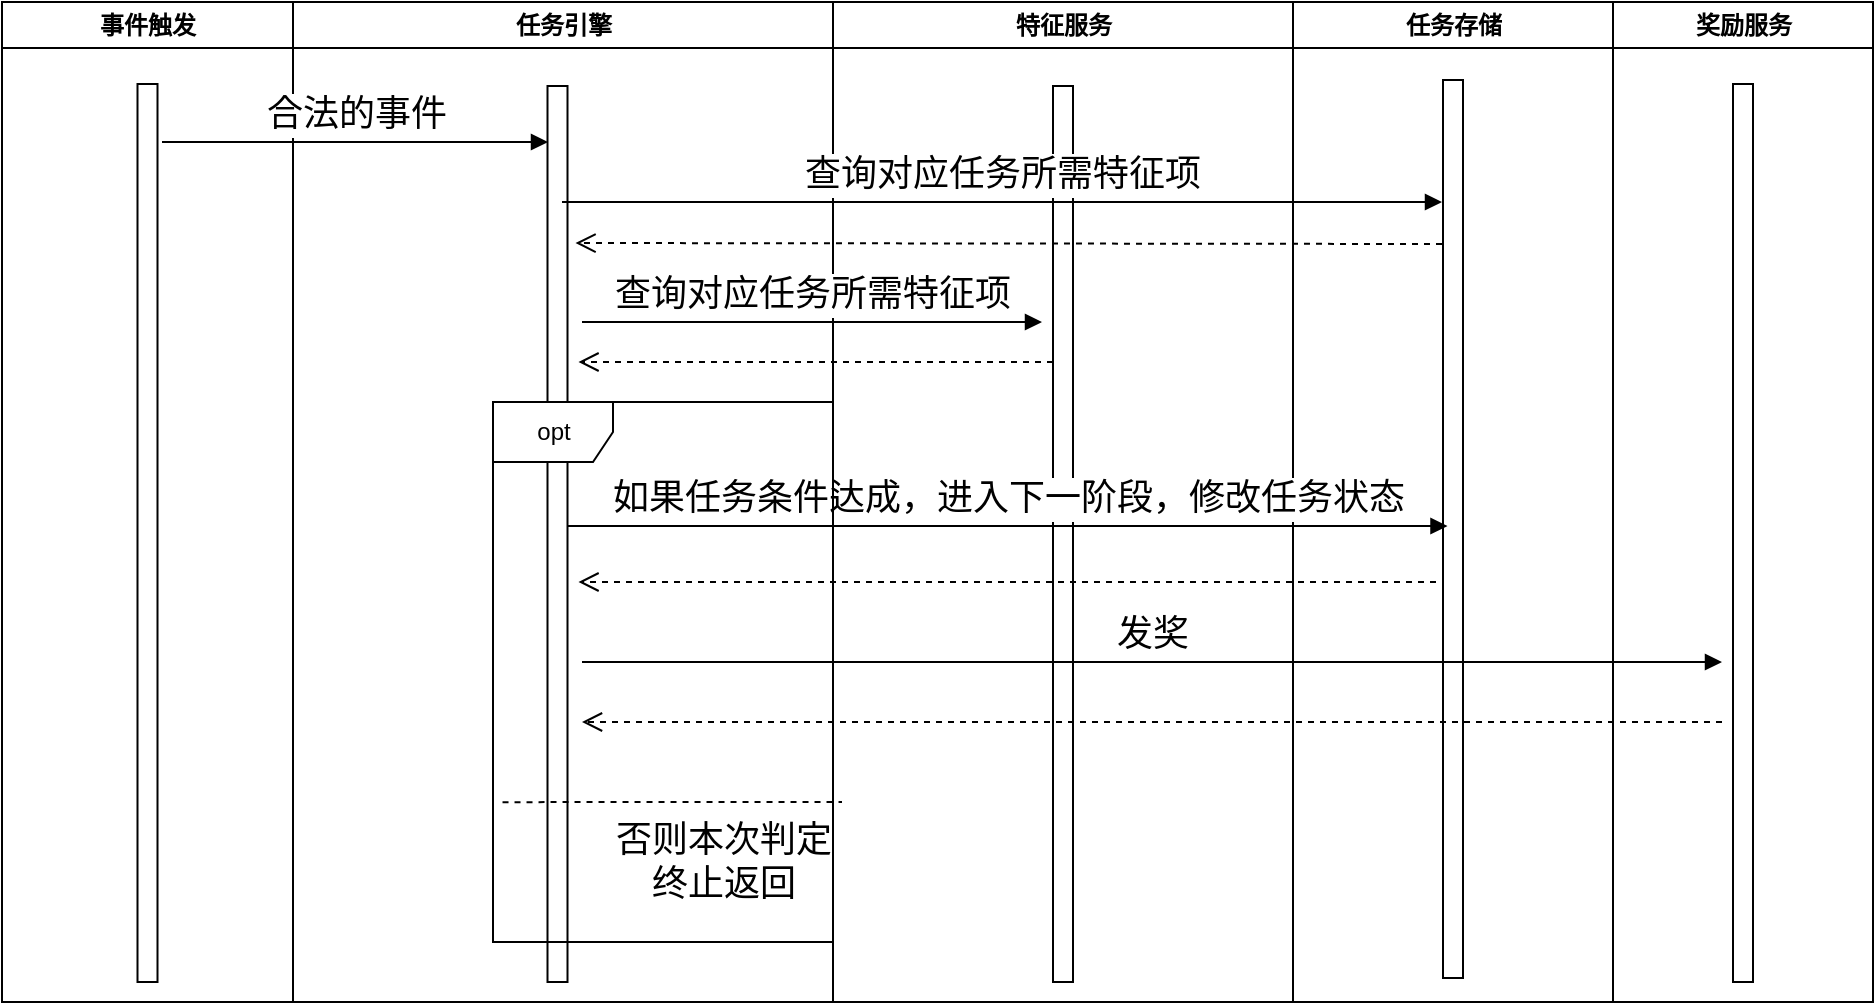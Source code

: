 <mxfile version="14.7.3" type="github"><diagram name="Page-1" id="e7e014a7-5840-1c2e-5031-d8a46d1fe8dd"><mxGraphModel dx="3636" dy="843" grid="1" gridSize="10" guides="1" tooltips="1" connect="1" arrows="1" fold="1" page="1" pageScale="1" pageWidth="1169" pageHeight="826" background="#ffffff" math="0" shadow="0"><root><mxCell id="0"/><mxCell id="1" parent="0"/><mxCell id="qErVUVgIJd7aXoGyfPhQ-16" value="特征服务" style="swimlane;whiteSpace=wrap;startSize=23;" vertex="1" parent="1"><mxGeometry x="-1854.5" y="150" width="230" height="500" as="geometry"/></mxCell><mxCell id="qErVUVgIJd7aXoGyfPhQ-17" value="" style="html=1;points=[];perimeter=orthogonalPerimeter;" vertex="1" parent="qErVUVgIJd7aXoGyfPhQ-16"><mxGeometry x="110" y="42" width="10" height="448" as="geometry"/></mxCell><mxCell id="qErVUVgIJd7aXoGyfPhQ-41" value="" style="html=1;verticalAlign=bottom;endArrow=open;dashed=1;endSize=8;" edge="1" parent="qErVUVgIJd7aXoGyfPhQ-16"><mxGeometry relative="1" as="geometry"><mxPoint x="110" y="180" as="sourcePoint"/><mxPoint x="-127.25" y="180" as="targetPoint"/></mxGeometry></mxCell><mxCell id="qErVUVgIJd7aXoGyfPhQ-49" value="" style="html=1;verticalAlign=bottom;endArrow=open;dashed=1;endSize=8;exitX=-0.35;exitY=0.559;exitDx=0;exitDy=0;exitPerimeter=0;" edge="1" parent="qErVUVgIJd7aXoGyfPhQ-16" source="qErVUVgIJd7aXoGyfPhQ-19"><mxGeometry relative="1" as="geometry"><mxPoint x="320" y="290" as="sourcePoint"/><mxPoint x="-127.25" y="290" as="targetPoint"/></mxGeometry></mxCell><mxCell id="qErVUVgIJd7aXoGyfPhQ-18" value="任务存储" style="swimlane;whiteSpace=wrap" vertex="1" parent="1"><mxGeometry x="-1624.5" y="150" width="160" height="500" as="geometry"/></mxCell><mxCell id="qErVUVgIJd7aXoGyfPhQ-19" value="" style="html=1;points=[];perimeter=orthogonalPerimeter;" vertex="1" parent="qErVUVgIJd7aXoGyfPhQ-18"><mxGeometry x="75" y="39" width="10" height="449" as="geometry"/></mxCell><mxCell id="qErVUVgIJd7aXoGyfPhQ-42" value="&lt;span style=&quot;font-size: 18px&quot;&gt;如果任务条件达成，进入下一阶段，修改任务状态&lt;/span&gt;" style="html=1;verticalAlign=bottom;endArrow=block;" edge="1" parent="qErVUVgIJd7aXoGyfPhQ-18"><mxGeometry width="80" relative="1" as="geometry"><mxPoint x="-362.75" y="262" as="sourcePoint"/><mxPoint x="77.25" y="262" as="targetPoint"/></mxGeometry></mxCell><mxCell id="qErVUVgIJd7aXoGyfPhQ-20" value="奖励服务" style="swimlane;whiteSpace=wrap" vertex="1" parent="1"><mxGeometry x="-1464.5" y="150" width="130" height="500" as="geometry"/></mxCell><mxCell id="qErVUVgIJd7aXoGyfPhQ-21" value="" style="html=1;points=[];perimeter=orthogonalPerimeter;" vertex="1" parent="qErVUVgIJd7aXoGyfPhQ-20"><mxGeometry x="60" y="41" width="10" height="449" as="geometry"/></mxCell><mxCell id="qErVUVgIJd7aXoGyfPhQ-22" value="任务引擎" style="swimlane;whiteSpace=wrap" vertex="1" parent="1"><mxGeometry x="-2124.5" y="150" width="270" height="500" as="geometry"/></mxCell><mxCell id="qErVUVgIJd7aXoGyfPhQ-24" value="" style="html=1;points=[];perimeter=orthogonalPerimeter;" vertex="1" parent="qErVUVgIJd7aXoGyfPhQ-22"><mxGeometry x="127.25" y="42" width="10" height="448" as="geometry"/></mxCell><mxCell id="qErVUVgIJd7aXoGyfPhQ-54" value="&lt;font style=&quot;font-size: 18px&quot;&gt;否则本次判定终止返回&lt;/font&gt;" style="text;html=1;strokeColor=none;fillColor=none;align=center;verticalAlign=middle;whiteSpace=wrap;rounded=0;" vertex="1" parent="qErVUVgIJd7aXoGyfPhQ-22"><mxGeometry x="160.5" y="420" width="109.5" height="20" as="geometry"/></mxCell><mxCell id="qErVUVgIJd7aXoGyfPhQ-44" value="opt" style="shape=umlFrame;whiteSpace=wrap;html=1;" vertex="1" parent="qErVUVgIJd7aXoGyfPhQ-22"><mxGeometry x="100" y="200" width="170" height="270" as="geometry"/></mxCell><mxCell id="qErVUVgIJd7aXoGyfPhQ-32" value="&lt;font style=&quot;font-size: 18px&quot;&gt;查询对应任务所需特征项&lt;/font&gt;" style="html=1;verticalAlign=bottom;endArrow=block;" edge="1" parent="1"><mxGeometry width="80" relative="1" as="geometry"><mxPoint x="-1990" y="250" as="sourcePoint"/><mxPoint x="-1550" y="250" as="targetPoint"/></mxGeometry></mxCell><mxCell id="qErVUVgIJd7aXoGyfPhQ-35" value="事件触发" style="swimlane;whiteSpace=wrap" vertex="1" parent="1"><mxGeometry x="-2270" y="150" width="145.5" height="500" as="geometry"/></mxCell><mxCell id="qErVUVgIJd7aXoGyfPhQ-36" value="" style="html=1;points=[];perimeter=orthogonalPerimeter;" vertex="1" parent="qErVUVgIJd7aXoGyfPhQ-35"><mxGeometry x="67.75" y="41" width="10" height="449" as="geometry"/></mxCell><mxCell id="qErVUVgIJd7aXoGyfPhQ-37" value="&lt;font style=&quot;font-size: 18px&quot;&gt;合法的事件&lt;/font&gt;" style="html=1;verticalAlign=bottom;endArrow=block;" edge="1" parent="1"><mxGeometry width="80" relative="1" as="geometry"><mxPoint x="-2190" y="220" as="sourcePoint"/><mxPoint x="-1997" y="220" as="targetPoint"/></mxGeometry></mxCell><mxCell id="qErVUVgIJd7aXoGyfPhQ-39" value="&lt;font style=&quot;font-size: 18px&quot;&gt;查询对应任务所需特征项&lt;/font&gt;" style="html=1;verticalAlign=bottom;endArrow=block;" edge="1" parent="1"><mxGeometry width="80" relative="1" as="geometry"><mxPoint x="-1980" y="310" as="sourcePoint"/><mxPoint x="-1750" y="310" as="targetPoint"/></mxGeometry></mxCell><mxCell id="qErVUVgIJd7aXoGyfPhQ-40" value="" style="html=1;verticalAlign=bottom;endArrow=open;dashed=1;endSize=8;" edge="1" parent="1"><mxGeometry relative="1" as="geometry"><mxPoint x="-1550" y="271" as="sourcePoint"/><mxPoint x="-1983.25" y="270.5" as="targetPoint"/></mxGeometry></mxCell><mxCell id="qErVUVgIJd7aXoGyfPhQ-50" value="&lt;span style=&quot;font-size: 18px&quot;&gt;发奖&lt;/span&gt;" style="html=1;verticalAlign=bottom;endArrow=block;" edge="1" parent="1"><mxGeometry width="80" relative="1" as="geometry"><mxPoint x="-1980" y="480" as="sourcePoint"/><mxPoint x="-1410" y="480" as="targetPoint"/></mxGeometry></mxCell><mxCell id="qErVUVgIJd7aXoGyfPhQ-51" value="" style="html=1;verticalAlign=bottom;endArrow=open;dashed=1;endSize=8;" edge="1" parent="1"><mxGeometry relative="1" as="geometry"><mxPoint x="-1410" y="510" as="sourcePoint"/><mxPoint x="-1980" y="510" as="targetPoint"/></mxGeometry></mxCell><mxCell id="qErVUVgIJd7aXoGyfPhQ-53" value="" style="endArrow=none;dashed=1;html=1;exitX=0.028;exitY=0.741;exitDx=0;exitDy=0;exitPerimeter=0;" edge="1" parent="1" source="qErVUVgIJd7aXoGyfPhQ-44"><mxGeometry width="50" height="50" relative="1" as="geometry"><mxPoint x="-1580" y="640" as="sourcePoint"/><mxPoint x="-1850" y="550" as="targetPoint"/></mxGeometry></mxCell></root></mxGraphModel></diagram></mxfile>